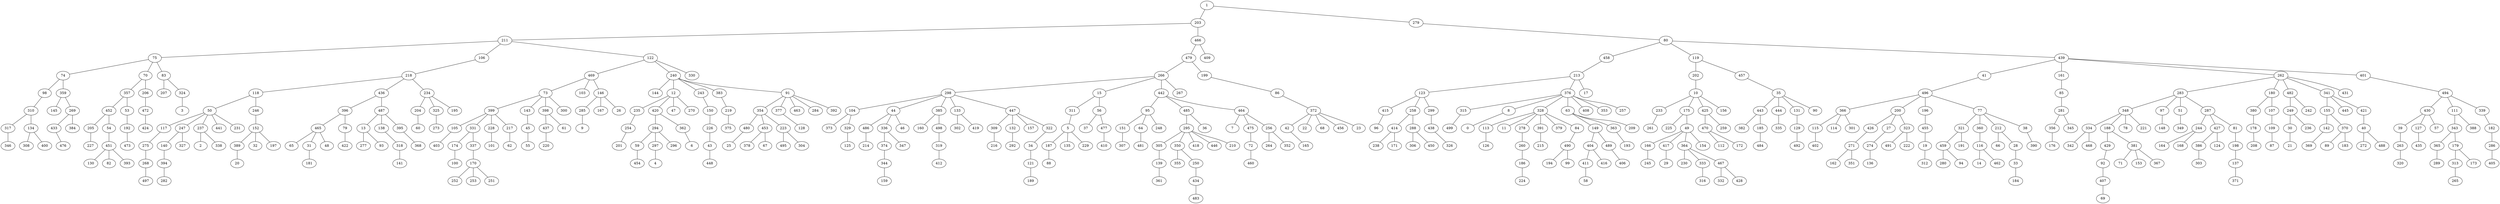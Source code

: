graph{
   283 -- 348;
   109 -- 87;
   151 -- 307;
   283 -- 97;
   178 -- 208;
   42 -- 165;
   180 -- 380;
   334 -- 342;
   317 -- 346;
   180 -- 107;
   334 -- 468;
   134 -- 308;
   85 -- 281;
   188 -- 429;
   134 -- 400;
   496 -- 366;
   188 -- 381;
   433 -- 476;
   496 -- 200;
   244 -- 164;
   205 -- 227;
   496 -- 196;
   244 -- 168;
   54 -- 451;
   496 -- 77;
   427 -- 386;
   192 -- 473;
   469 -- 73;
   458 -- 213;
   427 -- 124;
   465 -- 65;
   469 -- 103;
   479 -- 266;
   81 -- 198;
   465 -- 31;
   469 -- 146;
   479 -- 199;
   30 -- 21;
   465 -- 48;
   240 -- 144;
   75 -- 74;
   142 -- 369;
   79 -- 422;
   240 -- 12;
   75 -- 70;
   370 -- 89;
   13 -- 277;
   240 -- 243;
   75 -- 83;
   370 -- 183;
   13 -- 93;
   240 -- 383;
   106 -- 218;
   40 -- 272;
   138 -- 318;
   240 -- 91;
   122 -- 330;
   40 -- 488;
   395 -- 368;
   218 -- 118;
   122 -- 240;
   343 -- 365;
   117 -- 275;
   218 -- 436;
   122 -- 469;
   343 -- 179;
   247 -- 140;
   218 -- 234;
   41 -- 496;
   182 -- 286;
   247 -- 327;
   83 -- 207;
   39 -- 263;
   237 -- 2;
   161 -- 85;
   430 -- 127;
   166 -- 245;
   233 -- 261;
   417 -- 29;
   175 -- 225;
   364 -- 230;
   175 -- 49;
   364 -- 333;
   425 -- 470;
   364 -- 467;
   425 -- 259;
   260 -- 186;
   443 -- 382;
   490 -- 194;
   443 -- 185;
   490 -- 99;
   444 -- 335;
   404 -- 411;
   131 -- 129;
   404 -- 416;
   415 -- 96;
   489 -- 406;
   258 -- 414;
   374 -- 344;
   258 -- 288;
   34 -- 121;
   299 -- 438;
   319 -- 412;
   315 -- 499;
   187 -- 88;
   8 -- 0;
   72 -- 460;
   328 -- 113;
   305 -- 139;
   328 -- 11;
   350 -- 355;
   328 -- 278;
   350 -- 250;
   328 -- 391;
   451 -- 130;
   328 -- 379;
   451 -- 82;
   283 -- 51;
   204 -- 60;
   283 -- 287;
   396 -- 465;
   482 -- 249;
   396 -- 79;
   482 -- 242;
   487 -- 13;
   341 -- 155;
   487 -- 138;
   341 -- 445;
   487 -- 395;
   341 -- 421;
   50 -- 441;
   494 -- 111;
   50 -- 117;
   494 -- 339;
   50 -- 247;
   494 -- 430;
   50 -- 231;
   10 -- 233;
   50 -- 237;
   10 -- 156;
   246 -- 152;
   10 -- 175;
   354 -- 480;
   10 -- 425;
   354 -- 453;
   35 -- 90;
   354 -- 223;
   35 -- 443;
   377 -- 128;
   35 -- 444;
   219 -- 375;
   35 -- 131;
   150 -- 226;
   123 -- 415;
   235 -- 254;
   123 -- 258;
   420 -- 294;
   123 -- 299;
   420 -- 362;
   127 -- 435;
   262 -- 180;
   49 -- 166;
   262 -- 283;
   49 -- 417;
   262 -- 431;
   262 -- 482;
   49 -- 154;
   262 -- 341;
   49 -- 364;
   401 -- 494;
   470 -- 112;
   202 -- 10;
   470 -- 172;
   457 -- 35;
   185 -- 484;
   213 -- 123;
   129 -- 492;
   213 -- 376;
   414 -- 238;
   213 -- 17;
   414 -- 171;
   266 -- 298;
   288 -- 306;
   266 -- 15;
   288 -- 450;
   266 -- 442;
   438 -- 326;
   266 -- 267;
   113 -- 126;
   199 -- 86;
   278 -- 260;
   74 -- 98;
   391 -- 215;
   74 -- 359;
   84 -- 490;
   70 -- 357;
   149 -- 404;
   70 -- 206;
   149 -- 489;
   83 -- 324;
   363 -- 193;
   359 -- 145;
   328 -- 84;
   285 -- 9;
   237 -- 338;
   451 -- 393;
   359 -- 269;
   63 -- 209;
   399 -- 105;
   152 -- 389;
   31 -- 181;
   98 -- 310;
   63 -- 149;
   399 -- 331;
   152 -- 32;
   1 -- 203;
   318 -- 141;
   86 -- 372;
   63 -- 363;
   399 -- 228;
   152 -- 197;
   275 -- 268;
   119 -- 457;
   442 -- 95;
   119 -- 202;
   104 -- 373;
   399 -- 217;
   480 -- 25;
   140 -- 394;
   442 -- 485;
   439 -- 401;
   104 -- 329;
   143 -- 45;
   453 -- 378;
   389 -- 20;
   442 -- 464;
   439 -- 262;
   44 -- 486;
   398 -- 437;
   453 -- 67;
   43 -- 448;
   15 -- 311;
   439 -- 161;
   44 -- 336;
   398 -- 61;
   223 -- 495;
   59 -- 454;
   15 -- 56;
   44 -- 46;
   321 -- 459;
   223 -- 304;
   297 -- 4;
   439 -- 41;
   298 -- 385;
   133 -- 302;
   226 -- 43;
   174 -- 100;
   321 -- 191;
   211 -- 122;
   298 -- 447;
   133 -- 419;
   254 -- 201;
   337 -- 170;
   360 -- 116;
   211 -- 106;
   298 -- 133;
   447 -- 309;
   294 -- 296;
   33 -- 184;
   212 -- 66;
   211 -- 75;
   298 -- 44;
   466 -- 409;
   447 -- 132;
   294 -- 59;
   212 -- 28;
   92 -- 407;
   298 -- 104;
   466 -- 479;
   447 -- 157;
   38 -- 390;
   294 -- 297;
   137 -- 371;
   376 -- 63;
   80 -- 458;
   447 -- 322;
   455 -- 19;
   362 -- 6;
   313 -- 265;
   376 -- 408;
   80 -- 119;
   385 -- 160;
   426 -- 271;
   105 -- 403;
   333 -- 316;
   376 -- 328;
   385 -- 498;
   27 -- 274;
   331 -- 174;
   467 -- 332;
   80 -- 439;
   376 -- 8;
   56 -- 37;
   323 -- 491;
   331 -- 337;
   467 -- 428;
   203 -- 211;
   376 -- 353;
   56 -- 477;
   323 -- 222;
   228 -- 101;
   186 -- 224;
   203 -- 466;
   376 -- 315;
   311 -- 5;
   115 -- 402;
   217 -- 62;
   411 -- 58;
   279 -- 80;
   376 -- 257;
   464 -- 7;
   356 -- 176;
   45 -- 55;
   344 -- 159;
   357 -- 452;
   329 -- 125;
   357 -- 53;
   486 -- 214;
   206 -- 472;
   336 -- 374;
   324 -- 3;
   336 -- 347;
   234 -- 325;
   309 -- 216;
   234 -- 195;
   132 -- 292;
   234 -- 204;
   322 -- 34;
   436 -- 396;
   498 -- 319;
   436 -- 487;
   477 -- 410;
   118 -- 50;
   5 -- 135;
   118 -- 246;
   5 -- 187;
   91 -- 463;
   5 -- 229;
   91 -- 354;
   475 -- 72;
   91 -- 377;
   256 -- 264;
   91 -- 284;
   256 -- 352;
   91 -- 392;
   295 -- 418;
   383 -- 219;
   295 -- 446;
   243 -- 150;
   295 -- 210;
   12 -- 47;
   295 -- 305;
   12 -- 235;
   295 -- 350;
   12 -- 270;
   64 -- 481;
   107 -- 109;
   437 -- 220;
   380 -- 178;
   459 -- 280;
   97 -- 148;
   459 -- 94;
   348 -- 334;
   116 -- 14;
   348 -- 78;
   116 -- 462;
   348 -- 188;
   28 -- 33;
   348 -- 221;
   19 -- 312;
   51 -- 349;
   271 -- 162;
   287 -- 244;
   271 -- 351;
   287 -- 427;
   274 -- 136;
   287 -- 81;
   429 -- 92;
   249 -- 236;
   381 -- 71;
   249 -- 30;
   381 -- 153;
   155 -- 142;
   381 -- 367;
   155 -- 370;
   386 -- 303;
   421 -- 40;
   198 -- 137;
   111 -- 343;
   365 -- 289;
   111 -- 388;
   179 -- 173;
   339 -- 182;
   179 -- 313;
   430 -- 57;
   286 -- 405;
   430 -- 39;
   263 -- 320;
   281 -- 345;
   464 -- 475;
   121 -- 189;
   1 -- 279;
   281 -- 356;
   464 -- 256;
   139 -- 361;
   366 -- 114;
   485 -- 295;
   250 -- 434;
   366 -- 115;
   485 -- 36;
   268 -- 497;
   366 -- 301;
   95 -- 64;
   394 -- 282;
   200 -- 323;
   95 -- 151;
   170 -- 252;
   200 -- 27;
   95 -- 248;
   170 -- 253;
   200 -- 426;
   372 -- 22;
   170 -- 251;
   196 -- 455;
   372 -- 68;
   407 -- 69;
   77 -- 38;
   372 -- 456;
   434 -- 483;
   77 -- 212;
   372 -- 42;
   77 -- 360;
   372 -- 23;
   77 -- 321;
   310 -- 317;
   73 -- 398;
   310 -- 134;
   73 -- 143;
   269 -- 384;
   73 -- 300;
   269 -- 433;
   73 -- 399;
   452 -- 205;
   146 -- 167;
   452 -- 54;
   146 -- 26;
   53 -- 192;
   146 -- 285;
   472 -- 424;
   12 -- 420;
   325 -- 273;
}